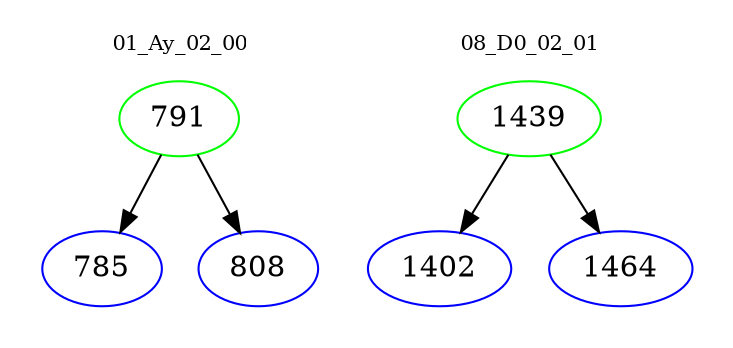 digraph{
subgraph cluster_0 {
color = white
label = "01_Ay_02_00";
fontsize=10;
T0_791 [label="791", color="green"]
T0_791 -> T0_785 [color="black"]
T0_785 [label="785", color="blue"]
T0_791 -> T0_808 [color="black"]
T0_808 [label="808", color="blue"]
}
subgraph cluster_1 {
color = white
label = "08_D0_02_01";
fontsize=10;
T1_1439 [label="1439", color="green"]
T1_1439 -> T1_1402 [color="black"]
T1_1402 [label="1402", color="blue"]
T1_1439 -> T1_1464 [color="black"]
T1_1464 [label="1464", color="blue"]
}
}
